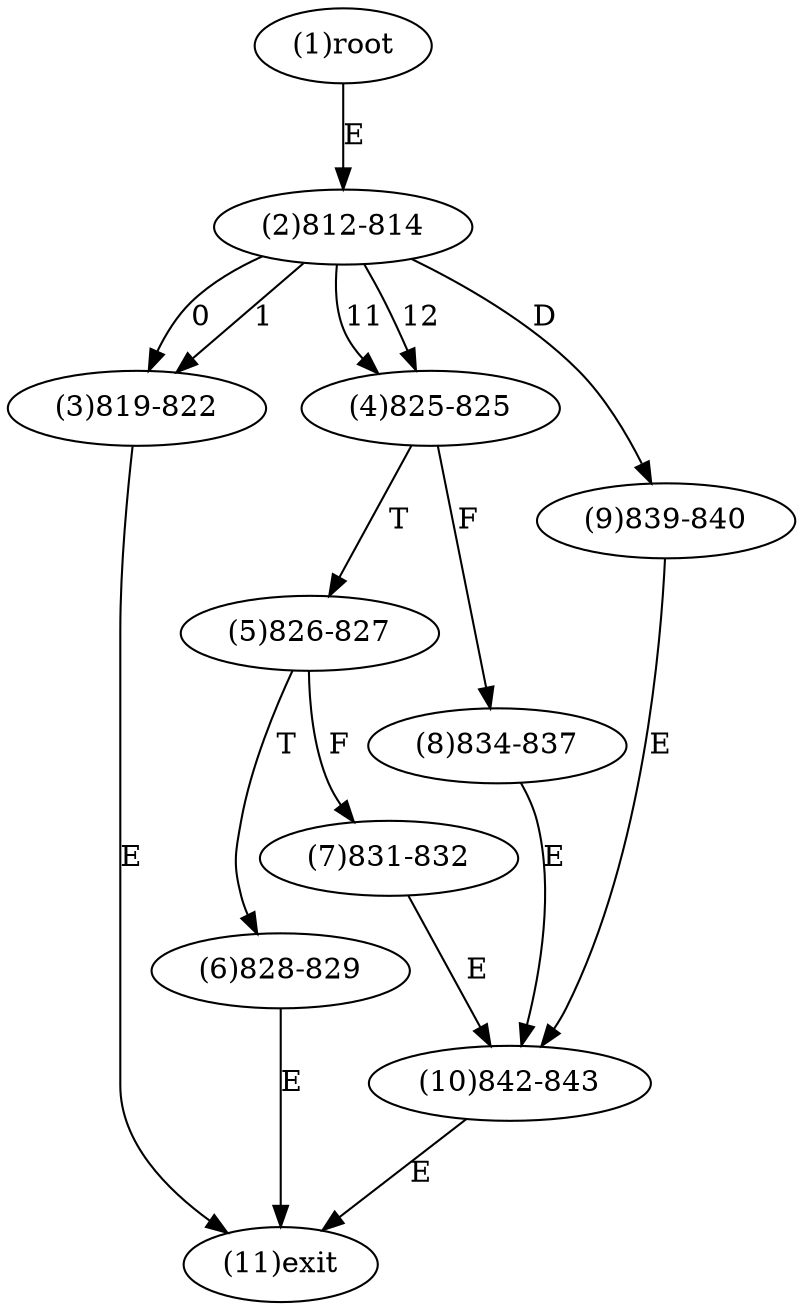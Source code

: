 digraph "" { 
1[ label="(1)root"];
2[ label="(2)812-814"];
3[ label="(3)819-822"];
4[ label="(4)825-825"];
5[ label="(5)826-827"];
6[ label="(6)828-829"];
7[ label="(7)831-832"];
8[ label="(8)834-837"];
9[ label="(9)839-840"];
10[ label="(10)842-843"];
11[ label="(11)exit"];
1->2[ label="E"];
2->3[ label="0"];
2->3[ label="1"];
2->4[ label="11"];
2->4[ label="12"];
2->9[ label="D"];
3->11[ label="E"];
4->8[ label="F"];
4->5[ label="T"];
5->7[ label="F"];
5->6[ label="T"];
6->11[ label="E"];
7->10[ label="E"];
8->10[ label="E"];
9->10[ label="E"];
10->11[ label="E"];
}
